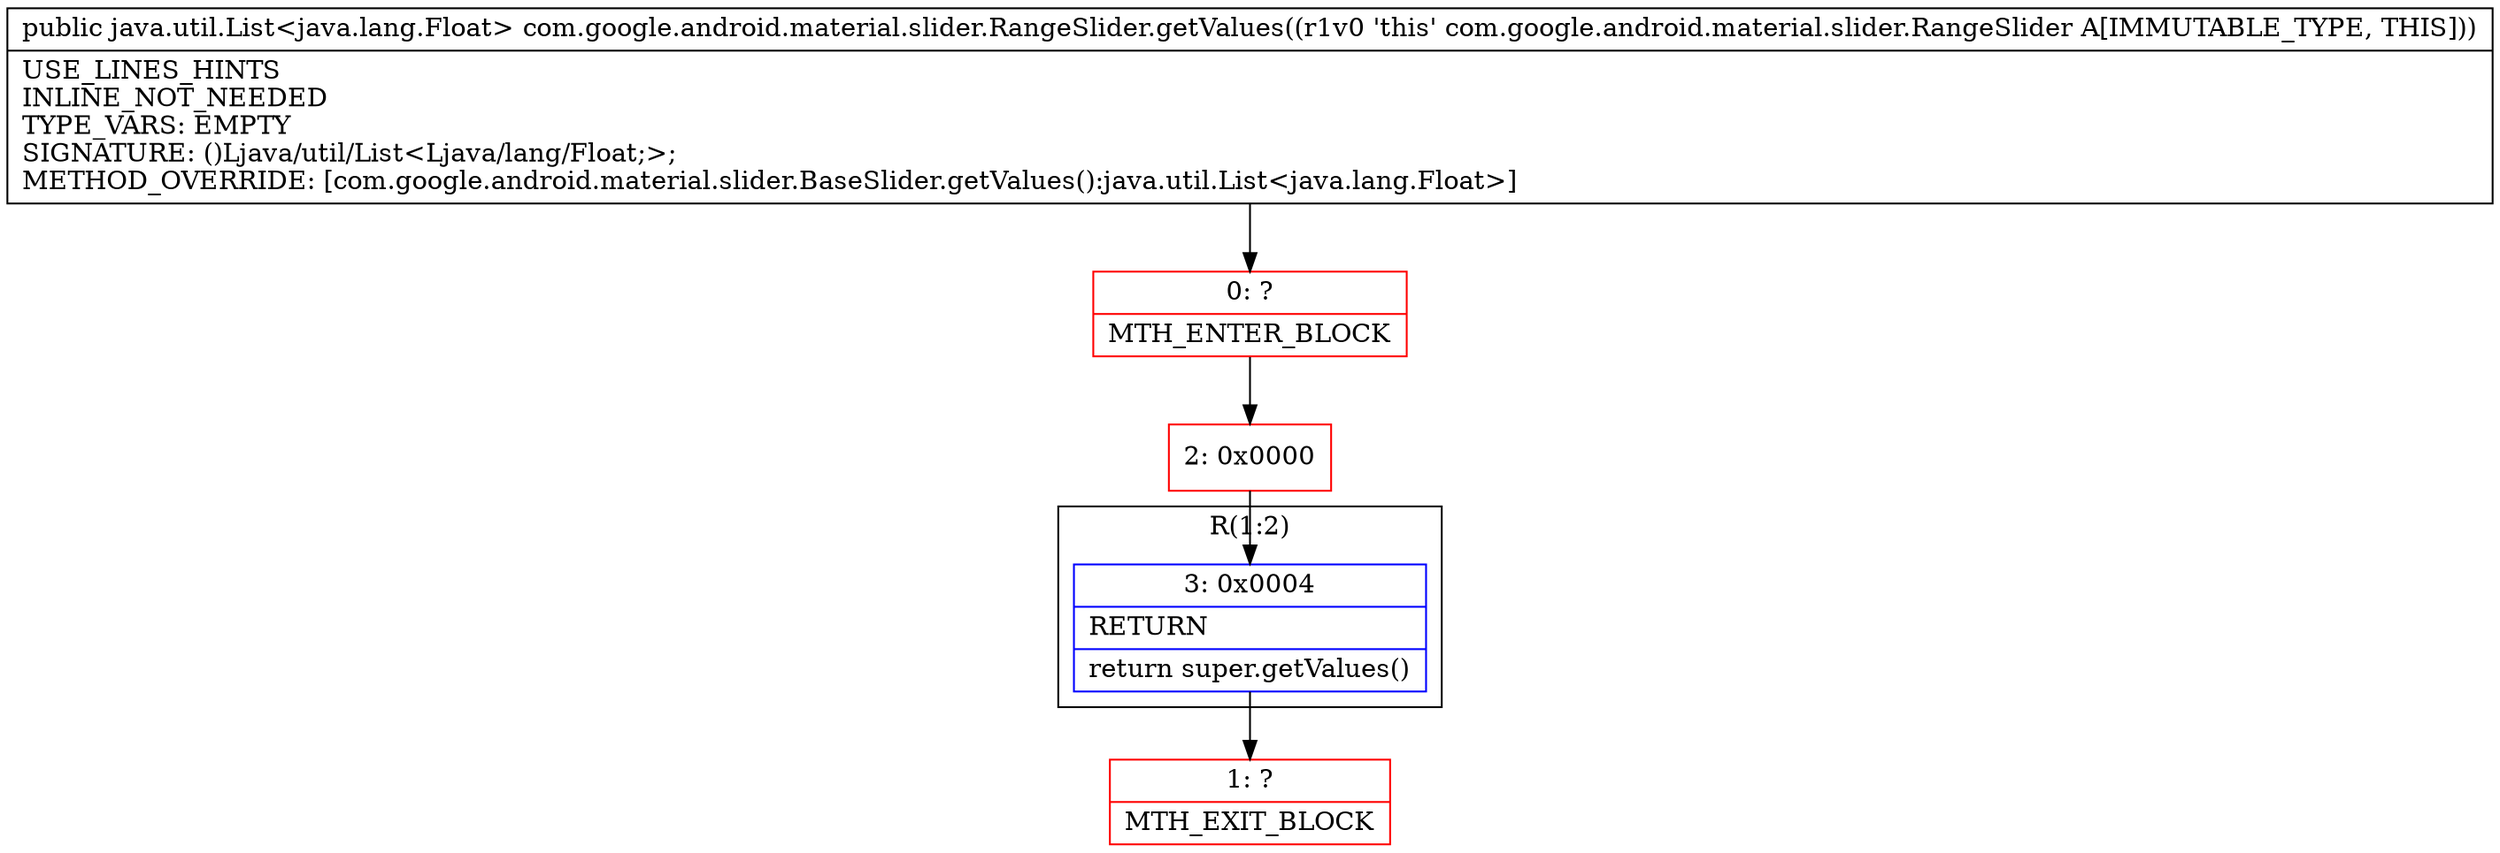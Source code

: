 digraph "CFG forcom.google.android.material.slider.RangeSlider.getValues()Ljava\/util\/List;" {
subgraph cluster_Region_561316763 {
label = "R(1:2)";
node [shape=record,color=blue];
Node_3 [shape=record,label="{3\:\ 0x0004|RETURN\l|return super.getValues()\l}"];
}
Node_0 [shape=record,color=red,label="{0\:\ ?|MTH_ENTER_BLOCK\l}"];
Node_2 [shape=record,color=red,label="{2\:\ 0x0000}"];
Node_1 [shape=record,color=red,label="{1\:\ ?|MTH_EXIT_BLOCK\l}"];
MethodNode[shape=record,label="{public java.util.List\<java.lang.Float\> com.google.android.material.slider.RangeSlider.getValues((r1v0 'this' com.google.android.material.slider.RangeSlider A[IMMUTABLE_TYPE, THIS]))  | USE_LINES_HINTS\lINLINE_NOT_NEEDED\lTYPE_VARS: EMPTY\lSIGNATURE: ()Ljava\/util\/List\<Ljava\/lang\/Float;\>;\lMETHOD_OVERRIDE: [com.google.android.material.slider.BaseSlider.getValues():java.util.List\<java.lang.Float\>]\l}"];
MethodNode -> Node_0;Node_3 -> Node_1;
Node_0 -> Node_2;
Node_2 -> Node_3;
}

